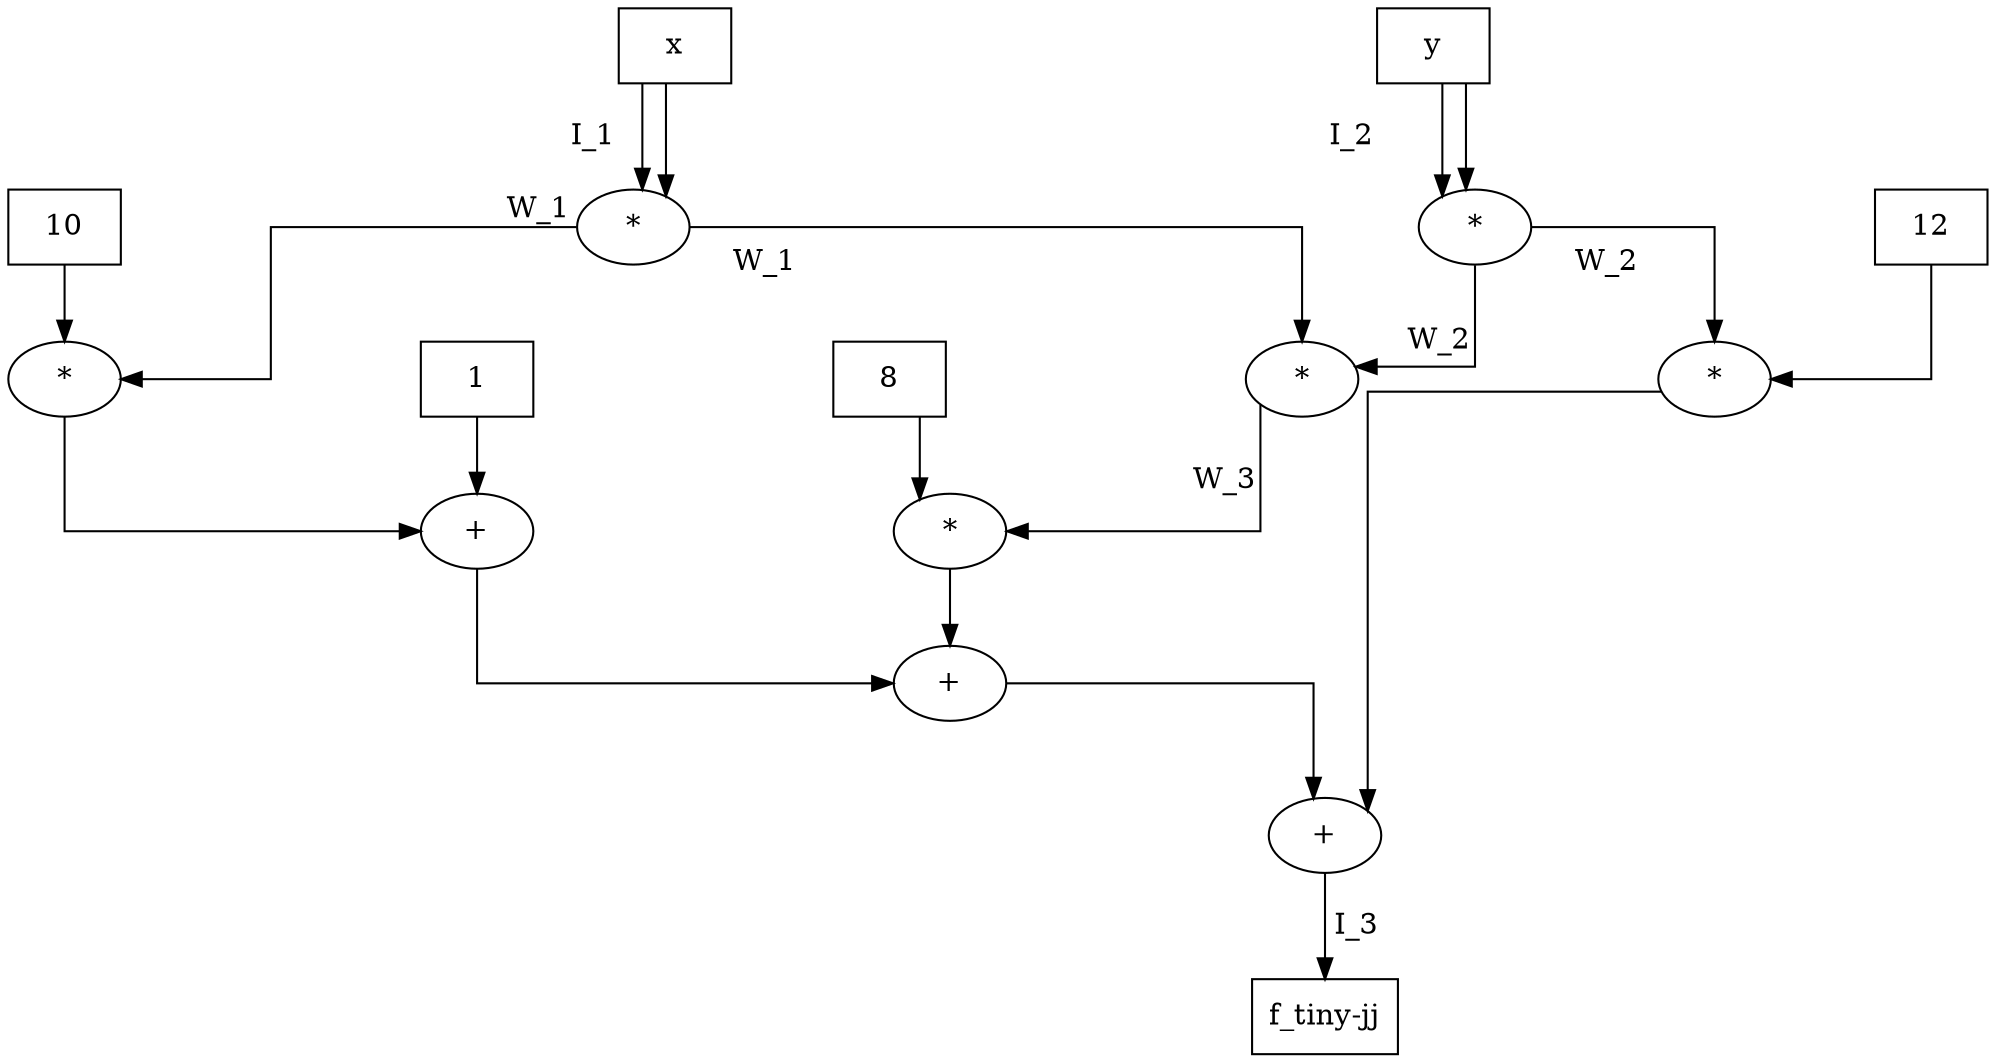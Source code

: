 digraph G2 {
	graph [forcelabels=true,
		nodesep=2.0,
		splines=ortho
	];
	n1	[label=x,
		shape=box];
	n4	[label="*"];
	n1 -> n4	[label=I_1,
		labeldistance=4];
	n1 -> n4;
	n8	[label="*"];
	n4 -> n8	[labeldistance=2,
		taillabel=W_1];
	n10	[label="*"];
	n4 -> n10	[labeldistance=4,
		taillabel=W_1];
	n2	[label=y,
		shape=box];
	n5	[label="*"];
	n2 -> n5	[label=I_2];
	n2 -> n5;
	n5 -> n10	[labeldistance=4,
		taillabel=W_2];
	n13	[label="*"];
	n5 -> n13	[labeldistance=4,
		taillabel=W_2];
	n3	[label=10,
		shape=box];
	n3 -> n8;
	n11	[label="+"];
	n8 -> n11;
	n12	[label="*"];
	n10 -> n12	[labeldistance=4,
		taillabel=W_3];
	n15	[label="+"];
	n13 -> n15;
	n6	[label=12,
		shape=box];
	n6 -> n13;
	n7	[label=1,
		shape=box];
	n7 -> n11;
	n14	[label="+"];
	n11 -> n14;
	n9	[label=8,
		shape=box];
	n9 -> n12;
	n12 -> n14;
	n14 -> n15;
	n16	[label="f_tiny-jj",
		shape=box];
	n15 -> n16	[label=" I_3",
		labeldistance=2];
}
